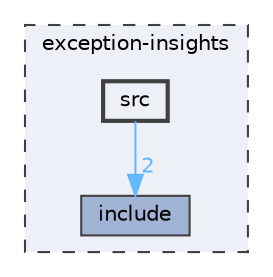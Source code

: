 digraph "/home/mchan/Senior_Project/exception-insights/src"
{
 // LATEX_PDF_SIZE
  bgcolor="transparent";
  edge [fontname=Helvetica,fontsize=10,labelfontname=Helvetica,labelfontsize=10];
  node [fontname=Helvetica,fontsize=10,shape=box,height=0.2,width=0.4];
  compound=true
  subgraph clusterdir_d4732b30f34b9249a2d2b0c68779abf6 {
    graph [ bgcolor="#edf0f7", pencolor="grey25", label="exception-insights", fontname=Helvetica,fontsize=10 style="filled,dashed", URL="dir_d4732b30f34b9249a2d2b0c68779abf6.html",tooltip=""]
  dir_aa18d1cec4550cd4291ea0d8daa6d897 [label="include", fillcolor="#a2b4d6", color="grey25", style="filled", URL="dir_aa18d1cec4550cd4291ea0d8daa6d897.html",tooltip=""];
  dir_2e2e4c50a9f9af0ae1e6ebcdbbd6b2b8 [label="src", fillcolor="#edf0f7", color="grey25", style="filled,bold", URL="dir_2e2e4c50a9f9af0ae1e6ebcdbbd6b2b8.html",tooltip=""];
  }
  dir_2e2e4c50a9f9af0ae1e6ebcdbbd6b2b8->dir_aa18d1cec4550cd4291ea0d8daa6d897 [headlabel="2", labeldistance=1.5 headhref="dir_000002_000001.html" href="dir_000002_000001.html" color="steelblue1" fontcolor="steelblue1"];
}
